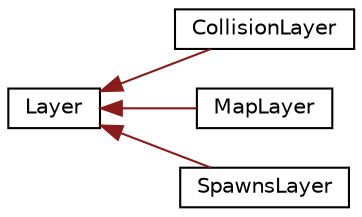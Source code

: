 digraph "Graphe hiérarchique des classes"
{
 // LATEX_PDF_SIZE
  bgcolor="transparent";
  edge [fontname="Helvetica",fontsize="10",labelfontname="Helvetica",labelfontsize="10"];
  node [fontname="Helvetica",fontsize="10",shape=record];
  rankdir="LR";
  Node0 [label="Layer",height=0.2,width=0.4,color="black",URL="$classLayer.html",tooltip=" "];
  Node0 -> Node1 [dir="back",color="firebrick4",fontsize="10",style="solid",fontname="Helvetica"];
  Node1 [label="CollisionLayer",height=0.2,width=0.4,color="black",URL="$classCollisionLayer.html",tooltip="Classe représentant une couche de CollisionBox Hérité de Layer Représente toutes les CollisionBox d'u..."];
  Node0 -> Node2 [dir="back",color="firebrick4",fontsize="10",style="solid",fontname="Helvetica"];
  Node2 [label="MapLayer",height=0.2,width=0.4,color="black",URL="$classMapLayer.html",tooltip="Classe représentant une couche de tuiles."];
  Node0 -> Node3 [dir="back",color="firebrick4",fontsize="10",style="solid",fontname="Helvetica"];
  Node3 [label="SpawnsLayer",height=0.2,width=0.4,color="black",URL="$classSpawnsLayer.html",tooltip="Classe représentant une couche de SpawnPoint Hérité de Layer Représente tous les SpawnPoint du jeu,..."];
}
